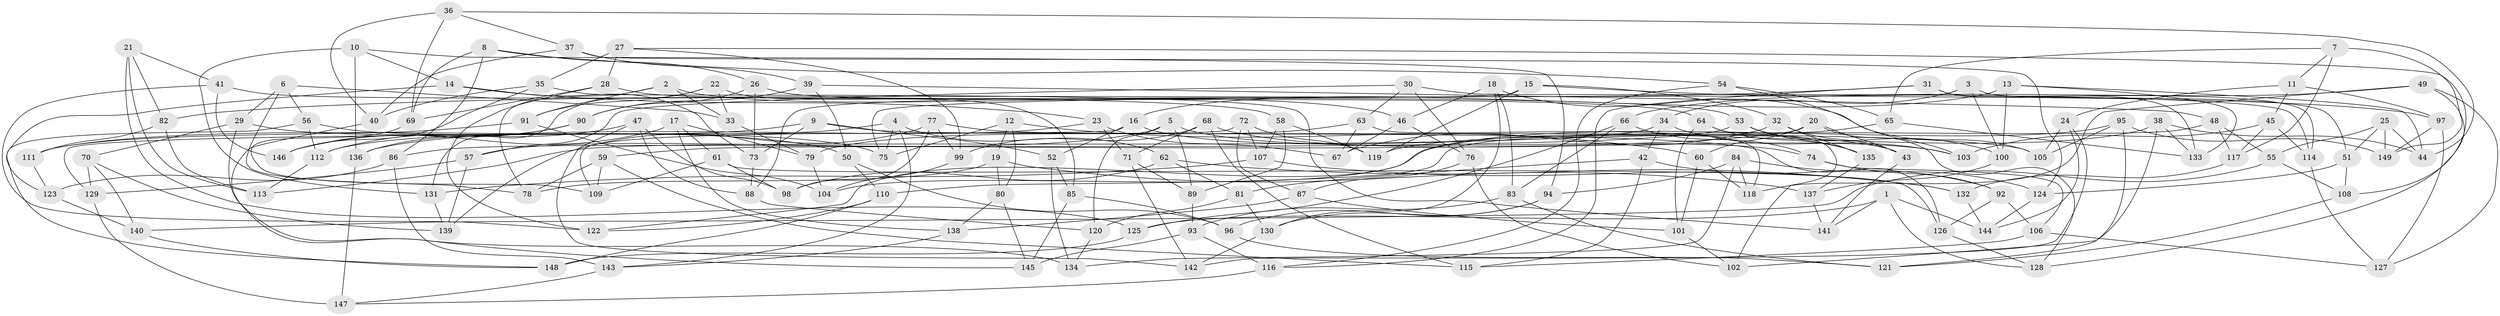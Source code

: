 // Generated by graph-tools (version 1.1) at 2025/11/02/27/25 16:11:42]
// undirected, 149 vertices, 298 edges
graph export_dot {
graph [start="1"]
  node [color=gray90,style=filled];
  1;
  2;
  3;
  4;
  5;
  6;
  7;
  8;
  9;
  10;
  11;
  12;
  13;
  14;
  15;
  16;
  17;
  18;
  19;
  20;
  21;
  22;
  23;
  24;
  25;
  26;
  27;
  28;
  29;
  30;
  31;
  32;
  33;
  34;
  35;
  36;
  37;
  38;
  39;
  40;
  41;
  42;
  43;
  44;
  45;
  46;
  47;
  48;
  49;
  50;
  51;
  52;
  53;
  54;
  55;
  56;
  57;
  58;
  59;
  60;
  61;
  62;
  63;
  64;
  65;
  66;
  67;
  68;
  69;
  70;
  71;
  72;
  73;
  74;
  75;
  76;
  77;
  78;
  79;
  80;
  81;
  82;
  83;
  84;
  85;
  86;
  87;
  88;
  89;
  90;
  91;
  92;
  93;
  94;
  95;
  96;
  97;
  98;
  99;
  100;
  101;
  102;
  103;
  104;
  105;
  106;
  107;
  108;
  109;
  110;
  111;
  112;
  113;
  114;
  115;
  116;
  117;
  118;
  119;
  120;
  121;
  122;
  123;
  124;
  125;
  126;
  127;
  128;
  129;
  130;
  131;
  132;
  133;
  134;
  135;
  136;
  137;
  138;
  139;
  140;
  141;
  142;
  143;
  144;
  145;
  146;
  147;
  148;
  149;
  1 -- 141;
  1 -- 125;
  1 -- 144;
  1 -- 128;
  2 -- 91;
  2 -- 33;
  2 -- 78;
  2 -- 46;
  3 -- 75;
  3 -- 51;
  3 -- 100;
  3 -- 34;
  4 -- 62;
  4 -- 143;
  4 -- 112;
  4 -- 75;
  5 -- 89;
  5 -- 74;
  5 -- 120;
  5 -- 57;
  6 -- 56;
  6 -- 78;
  6 -- 33;
  6 -- 29;
  7 -- 11;
  7 -- 149;
  7 -- 65;
  7 -- 117;
  8 -- 69;
  8 -- 26;
  8 -- 86;
  8 -- 54;
  9 -- 73;
  9 -- 52;
  9 -- 111;
  9 -- 126;
  10 -- 131;
  10 -- 94;
  10 -- 14;
  10 -- 136;
  11 -- 45;
  11 -- 24;
  11 -- 97;
  12 -- 60;
  12 -- 19;
  12 -- 80;
  12 -- 75;
  13 -- 16;
  13 -- 133;
  13 -- 44;
  13 -- 100;
  14 -- 73;
  14 -- 23;
  14 -- 123;
  15 -- 119;
  15 -- 32;
  15 -- 88;
  15 -- 97;
  16 -- 52;
  16 -- 129;
  16 -- 43;
  17 -- 79;
  17 -- 61;
  17 -- 138;
  17 -- 146;
  18 -- 105;
  18 -- 130;
  18 -- 83;
  18 -- 46;
  19 -- 80;
  19 -- 137;
  19 -- 78;
  20 -- 86;
  20 -- 60;
  20 -- 43;
  20 -- 128;
  21 -- 41;
  21 -- 125;
  21 -- 82;
  21 -- 113;
  22 -- 85;
  22 -- 91;
  22 -- 33;
  22 -- 131;
  23 -- 136;
  23 -- 71;
  23 -- 67;
  24 -- 142;
  24 -- 105;
  24 -- 144;
  25 -- 44;
  25 -- 55;
  25 -- 51;
  25 -- 149;
  26 -- 73;
  26 -- 64;
  26 -- 90;
  27 -- 108;
  27 -- 28;
  27 -- 99;
  27 -- 35;
  28 -- 122;
  28 -- 53;
  28 -- 69;
  29 -- 50;
  29 -- 70;
  29 -- 134;
  30 -- 76;
  30 -- 63;
  30 -- 114;
  30 -- 57;
  31 -- 82;
  31 -- 114;
  31 -- 133;
  31 -- 116;
  32 -- 67;
  32 -- 43;
  32 -- 135;
  33 -- 79;
  34 -- 42;
  34 -- 113;
  34 -- 103;
  35 -- 146;
  35 -- 40;
  35 -- 141;
  36 -- 40;
  36 -- 69;
  36 -- 44;
  36 -- 37;
  37 -- 39;
  37 -- 124;
  37 -- 40;
  38 -- 44;
  38 -- 102;
  38 -- 104;
  38 -- 133;
  39 -- 90;
  39 -- 50;
  39 -- 48;
  40 -- 145;
  41 -- 58;
  41 -- 122;
  41 -- 146;
  42 -- 81;
  42 -- 115;
  42 -- 92;
  43 -- 141;
  45 -- 103;
  45 -- 117;
  45 -- 114;
  46 -- 67;
  46 -- 76;
  47 -- 142;
  47 -- 88;
  47 -- 98;
  47 -- 112;
  48 -- 55;
  48 -- 117;
  48 -- 110;
  49 -- 66;
  49 -- 118;
  49 -- 127;
  49 -- 128;
  50 -- 110;
  50 -- 96;
  51 -- 124;
  51 -- 108;
  52 -- 134;
  52 -- 85;
  53 -- 59;
  53 -- 100;
  53 -- 135;
  54 -- 65;
  54 -- 116;
  54 -- 103;
  55 -- 108;
  55 -- 140;
  56 -- 112;
  56 -- 148;
  56 -- 75;
  57 -- 139;
  57 -- 129;
  58 -- 119;
  58 -- 89;
  58 -- 107;
  59 -- 115;
  59 -- 109;
  59 -- 78;
  60 -- 118;
  60 -- 101;
  61 -- 126;
  61 -- 109;
  61 -- 98;
  62 -- 132;
  62 -- 98;
  62 -- 81;
  63 -- 67;
  63 -- 79;
  63 -- 118;
  64 -- 101;
  64 -- 135;
  64 -- 102;
  65 -- 133;
  65 -- 119;
  66 -- 83;
  66 -- 74;
  66 -- 125;
  68 -- 103;
  68 -- 71;
  68 -- 115;
  68 -- 99;
  69 -- 109;
  70 -- 139;
  70 -- 129;
  70 -- 140;
  71 -- 89;
  71 -- 142;
  72 -- 119;
  72 -- 109;
  72 -- 87;
  72 -- 107;
  73 -- 88;
  74 -- 106;
  74 -- 92;
  76 -- 102;
  76 -- 87;
  77 -- 99;
  77 -- 98;
  77 -- 105;
  77 -- 139;
  79 -- 104;
  80 -- 145;
  80 -- 138;
  81 -- 130;
  81 -- 120;
  82 -- 113;
  82 -- 111;
  83 -- 121;
  83 -- 93;
  84 -- 124;
  84 -- 94;
  84 -- 118;
  84 -- 134;
  85 -- 96;
  85 -- 145;
  86 -- 143;
  86 -- 123;
  87 -- 138;
  87 -- 101;
  88 -- 120;
  89 -- 93;
  90 -- 146;
  90 -- 136;
  91 -- 104;
  91 -- 111;
  92 -- 126;
  92 -- 106;
  93 -- 145;
  93 -- 116;
  94 -- 130;
  94 -- 96;
  95 -- 122;
  95 -- 149;
  95 -- 105;
  95 -- 121;
  96 -- 121;
  97 -- 149;
  97 -- 127;
  99 -- 104;
  100 -- 137;
  101 -- 102;
  106 -- 115;
  106 -- 127;
  107 -- 132;
  107 -- 131;
  108 -- 121;
  110 -- 122;
  110 -- 148;
  111 -- 123;
  112 -- 113;
  114 -- 127;
  116 -- 147;
  117 -- 132;
  120 -- 134;
  123 -- 140;
  124 -- 144;
  125 -- 148;
  126 -- 128;
  129 -- 147;
  130 -- 142;
  131 -- 139;
  132 -- 144;
  135 -- 137;
  136 -- 147;
  137 -- 141;
  138 -- 143;
  140 -- 148;
  143 -- 147;
}
